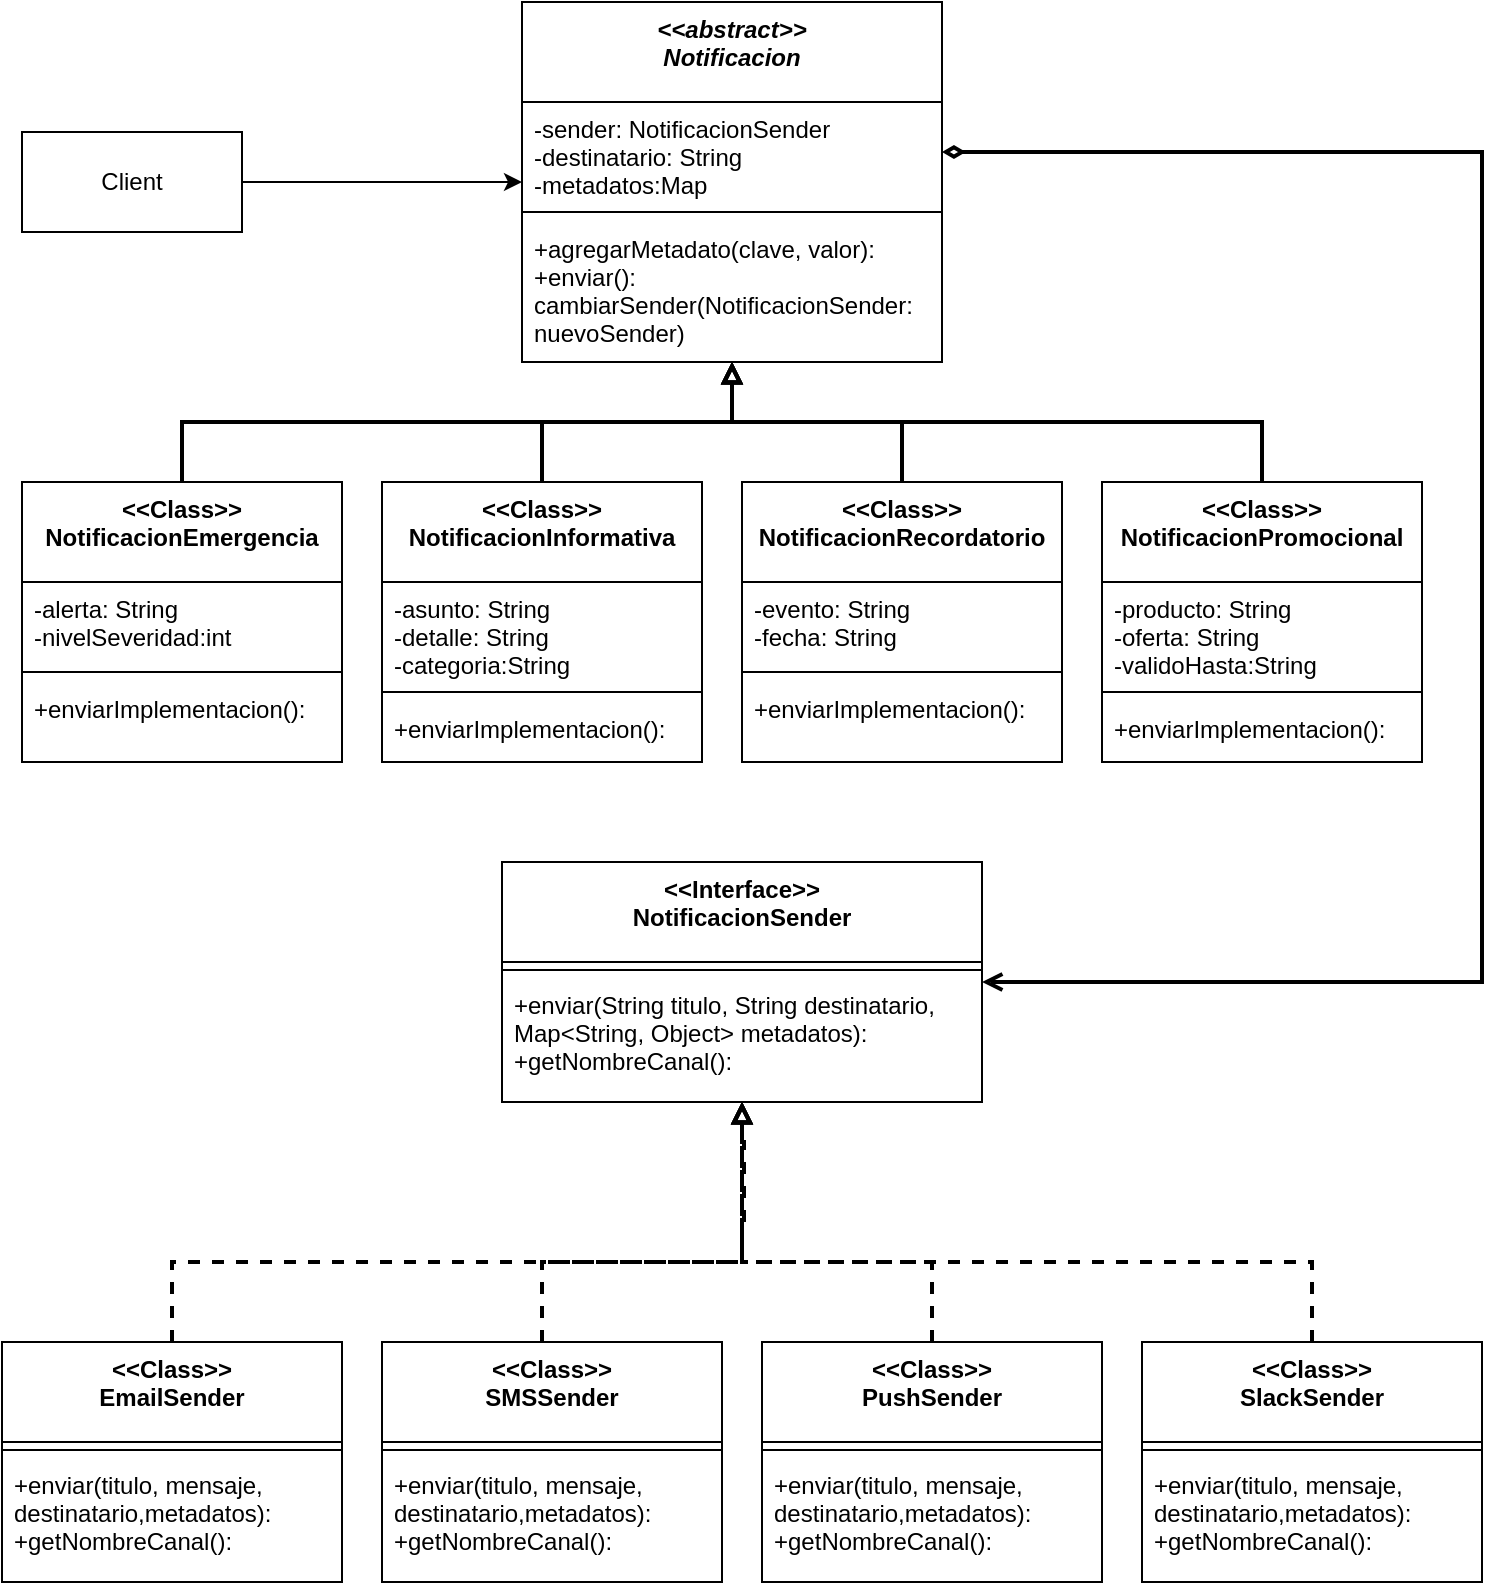 <mxfile version="26.2.14">
  <diagram name="Patron1" id="-QUyp3NRW04CJntgeqOS">
    <mxGraphModel dx="1724" dy="358" grid="1" gridSize="10" guides="1" tooltips="1" connect="1" arrows="1" fold="1" page="1" pageScale="1" pageWidth="827" pageHeight="1169" math="0" shadow="0">
      <root>
        <mxCell id="xHhiAaH-M5aRm_jPoFrB-0" />
        <mxCell id="xHhiAaH-M5aRm_jPoFrB-1" parent="xHhiAaH-M5aRm_jPoFrB-0" />
        <mxCell id="xHhiAaH-M5aRm_jPoFrB-14" value="&lt;&lt;abstract&gt;&gt;&#xa;Notificacion&#xa;" style="swimlane;fontStyle=3;align=center;verticalAlign=top;childLayout=stackLayout;horizontal=1;startSize=50;horizontalStack=0;resizeParent=1;resizeLast=0;collapsible=1;marginBottom=0;rounded=0;shadow=0;strokeWidth=1;" parent="xHhiAaH-M5aRm_jPoFrB-1" vertex="1">
          <mxGeometry x="-210" y="40" width="210" height="180" as="geometry">
            <mxRectangle x="550" y="140" width="160" height="26" as="alternateBounds" />
          </mxGeometry>
        </mxCell>
        <mxCell id="xHhiAaH-M5aRm_jPoFrB-15" value="-sender: NotificacionSender&#xa;-destinatario: String&#xa;-metadatos:Map" style="text;align=left;verticalAlign=top;spacingLeft=4;spacingRight=4;overflow=hidden;rotatable=0;points=[[0,0.5],[1,0.5]];portConstraint=eastwest;rounded=0;shadow=0;html=0;" parent="xHhiAaH-M5aRm_jPoFrB-14" vertex="1">
          <mxGeometry y="50" width="210" height="50" as="geometry" />
        </mxCell>
        <mxCell id="xHhiAaH-M5aRm_jPoFrB-17" value="" style="line;html=1;strokeWidth=1;align=left;verticalAlign=middle;spacingTop=-1;spacingLeft=3;spacingRight=3;rotatable=0;labelPosition=right;points=[];portConstraint=eastwest;" parent="xHhiAaH-M5aRm_jPoFrB-14" vertex="1">
          <mxGeometry y="100" width="210" height="10" as="geometry" />
        </mxCell>
        <mxCell id="xHhiAaH-M5aRm_jPoFrB-18" value="+agregarMetadato(clave, valor):&#xa;+enviar():&#xa;cambiarSender(NotificacionSender: &#xa;nuevoSender)" style="text;align=left;verticalAlign=top;spacingLeft=4;spacingRight=4;overflow=hidden;rotatable=0;points=[[0,0.5],[1,0.5]];portConstraint=eastwest;" parent="xHhiAaH-M5aRm_jPoFrB-14" vertex="1">
          <mxGeometry y="110" width="210" height="60" as="geometry" />
        </mxCell>
        <mxCell id="yhTaDA7iFlD8edd2L2kn-23" value="" style="group" parent="xHhiAaH-M5aRm_jPoFrB-1" connectable="0" vertex="1">
          <mxGeometry x="-470" y="470" width="740" height="360" as="geometry" />
        </mxCell>
        <mxCell id="yhTaDA7iFlD8edd2L2kn-0" value="&lt;&lt;Interface&gt;&gt;&#xa;NotificacionSender&#xa;" style="swimlane;fontStyle=1;align=center;verticalAlign=top;childLayout=stackLayout;horizontal=1;startSize=50;horizontalStack=0;resizeParent=1;resizeLast=0;collapsible=1;marginBottom=0;rounded=0;shadow=0;strokeWidth=1;" parent="yhTaDA7iFlD8edd2L2kn-23" vertex="1">
          <mxGeometry x="250" width="240" height="120" as="geometry">
            <mxRectangle x="550" y="140" width="160" height="26" as="alternateBounds" />
          </mxGeometry>
        </mxCell>
        <mxCell id="yhTaDA7iFlD8edd2L2kn-3" value="" style="line;html=1;strokeWidth=1;align=left;verticalAlign=middle;spacingTop=-1;spacingLeft=3;spacingRight=3;rotatable=0;labelPosition=right;points=[];portConstraint=eastwest;" parent="yhTaDA7iFlD8edd2L2kn-0" vertex="1">
          <mxGeometry y="50" width="240" height="8" as="geometry" />
        </mxCell>
        <mxCell id="yhTaDA7iFlD8edd2L2kn-4" value="+enviar(String titulo, String destinatario,&#xa;Map&lt;String, Object&gt; metadatos):&#xa;+getNombreCanal():" style="text;align=left;verticalAlign=top;spacingLeft=4;spacingRight=4;overflow=hidden;rotatable=0;points=[[0,0.5],[1,0.5]];portConstraint=eastwest;" parent="yhTaDA7iFlD8edd2L2kn-0" vertex="1">
          <mxGeometry y="58" width="240" height="52" as="geometry" />
        </mxCell>
        <mxCell id="yhTaDA7iFlD8edd2L2kn-18" style="edgeStyle=orthogonalEdgeStyle;rounded=0;orthogonalLoop=1;jettySize=auto;html=1;entryX=0.5;entryY=1;entryDx=0;entryDy=0;strokeWidth=2;endArrow=block;endFill=0;dashed=1;" parent="yhTaDA7iFlD8edd2L2kn-23" source="yhTaDA7iFlD8edd2L2kn-5" target="yhTaDA7iFlD8edd2L2kn-0" edge="1">
          <mxGeometry relative="1" as="geometry">
            <Array as="points">
              <mxPoint x="85" y="200" />
              <mxPoint x="370" y="200" />
            </Array>
          </mxGeometry>
        </mxCell>
        <mxCell id="yhTaDA7iFlD8edd2L2kn-5" value="&lt;&lt;Class&gt;&gt;&#xa;EmailSender&#xa;" style="swimlane;fontStyle=1;align=center;verticalAlign=top;childLayout=stackLayout;horizontal=1;startSize=50;horizontalStack=0;resizeParent=1;resizeLast=0;collapsible=1;marginBottom=0;rounded=0;shadow=0;strokeWidth=1;" parent="yhTaDA7iFlD8edd2L2kn-23" vertex="1">
          <mxGeometry y="240" width="170" height="120" as="geometry">
            <mxRectangle x="550" y="140" width="160" height="26" as="alternateBounds" />
          </mxGeometry>
        </mxCell>
        <mxCell id="yhTaDA7iFlD8edd2L2kn-6" value="" style="line;html=1;strokeWidth=1;align=left;verticalAlign=middle;spacingTop=-1;spacingLeft=3;spacingRight=3;rotatable=0;labelPosition=right;points=[];portConstraint=eastwest;" parent="yhTaDA7iFlD8edd2L2kn-5" vertex="1">
          <mxGeometry y="50" width="170" height="8" as="geometry" />
        </mxCell>
        <mxCell id="yhTaDA7iFlD8edd2L2kn-7" value="+enviar(titulo, mensaje, &#xa;destinatario,metadatos):&#xa;+getNombreCanal():" style="text;align=left;verticalAlign=top;spacingLeft=4;spacingRight=4;overflow=hidden;rotatable=0;points=[[0,0.5],[1,0.5]];portConstraint=eastwest;" parent="yhTaDA7iFlD8edd2L2kn-5" vertex="1">
          <mxGeometry y="58" width="170" height="62" as="geometry" />
        </mxCell>
        <mxCell id="yhTaDA7iFlD8edd2L2kn-22" style="rounded=0;orthogonalLoop=1;jettySize=auto;html=1;strokeWidth=2;endArrow=block;endFill=0;dashed=1;edgeStyle=elbowEdgeStyle;elbow=vertical;" parent="yhTaDA7iFlD8edd2L2kn-23" edge="1">
          <mxGeometry relative="1" as="geometry">
            <mxPoint x="370" y="120" as="targetPoint" />
            <mxPoint x="270" y="240" as="sourcePoint" />
            <Array as="points">
              <mxPoint x="320" y="200" />
            </Array>
          </mxGeometry>
        </mxCell>
        <mxCell id="yhTaDA7iFlD8edd2L2kn-8" value="&lt;&lt;Class&gt;&gt;&#xa;SMSSender" style="swimlane;fontStyle=1;align=center;verticalAlign=top;childLayout=stackLayout;horizontal=1;startSize=50;horizontalStack=0;resizeParent=1;resizeLast=0;collapsible=1;marginBottom=0;rounded=0;shadow=0;strokeWidth=1;" parent="yhTaDA7iFlD8edd2L2kn-23" vertex="1">
          <mxGeometry x="190" y="240" width="170" height="120" as="geometry">
            <mxRectangle x="550" y="140" width="160" height="26" as="alternateBounds" />
          </mxGeometry>
        </mxCell>
        <mxCell id="yhTaDA7iFlD8edd2L2kn-9" value="" style="line;html=1;strokeWidth=1;align=left;verticalAlign=middle;spacingTop=-1;spacingLeft=3;spacingRight=3;rotatable=0;labelPosition=right;points=[];portConstraint=eastwest;" parent="yhTaDA7iFlD8edd2L2kn-8" vertex="1">
          <mxGeometry y="50" width="170" height="8" as="geometry" />
        </mxCell>
        <mxCell id="yhTaDA7iFlD8edd2L2kn-10" value="+enviar(titulo, mensaje, &#xa;destinatario,metadatos):&#xa;+getNombreCanal():" style="text;align=left;verticalAlign=top;spacingLeft=4;spacingRight=4;overflow=hidden;rotatable=0;points=[[0,0.5],[1,0.5]];portConstraint=eastwest;" parent="yhTaDA7iFlD8edd2L2kn-8" vertex="1">
          <mxGeometry y="58" width="170" height="62" as="geometry" />
        </mxCell>
        <mxCell id="yhTaDA7iFlD8edd2L2kn-21" style="edgeStyle=orthogonalEdgeStyle;rounded=0;orthogonalLoop=1;jettySize=auto;html=1;endArrow=block;endFill=0;strokeWidth=2;dashed=1;" parent="yhTaDA7iFlD8edd2L2kn-23" source="yhTaDA7iFlD8edd2L2kn-11" edge="1">
          <mxGeometry relative="1" as="geometry">
            <mxPoint x="370" y="120" as="targetPoint" />
            <Array as="points">
              <mxPoint x="465" y="200" />
              <mxPoint x="370" y="200" />
              <mxPoint x="370" y="180" />
              <mxPoint x="371" y="180" />
              <mxPoint x="371" y="140" />
              <mxPoint x="370" y="140" />
            </Array>
          </mxGeometry>
        </mxCell>
        <mxCell id="yhTaDA7iFlD8edd2L2kn-11" value="&lt;&lt;Class&gt;&gt;&#xa;PushSender&#xa;" style="swimlane;fontStyle=1;align=center;verticalAlign=top;childLayout=stackLayout;horizontal=1;startSize=50;horizontalStack=0;resizeParent=1;resizeLast=0;collapsible=1;marginBottom=0;rounded=0;shadow=0;strokeWidth=1;" parent="yhTaDA7iFlD8edd2L2kn-23" vertex="1">
          <mxGeometry x="380" y="240" width="170" height="120" as="geometry">
            <mxRectangle x="550" y="140" width="160" height="26" as="alternateBounds" />
          </mxGeometry>
        </mxCell>
        <mxCell id="yhTaDA7iFlD8edd2L2kn-12" value="" style="line;html=1;strokeWidth=1;align=left;verticalAlign=middle;spacingTop=-1;spacingLeft=3;spacingRight=3;rotatable=0;labelPosition=right;points=[];portConstraint=eastwest;" parent="yhTaDA7iFlD8edd2L2kn-11" vertex="1">
          <mxGeometry y="50" width="170" height="8" as="geometry" />
        </mxCell>
        <mxCell id="yhTaDA7iFlD8edd2L2kn-13" value="+enviar(titulo, mensaje, &#xa;destinatario,metadatos):&#xa;+getNombreCanal():" style="text;align=left;verticalAlign=top;spacingLeft=4;spacingRight=4;overflow=hidden;rotatable=0;points=[[0,0.5],[1,0.5]];portConstraint=eastwest;" parent="yhTaDA7iFlD8edd2L2kn-11" vertex="1">
          <mxGeometry y="58" width="170" height="62" as="geometry" />
        </mxCell>
        <mxCell id="yhTaDA7iFlD8edd2L2kn-19" style="edgeStyle=orthogonalEdgeStyle;rounded=0;orthogonalLoop=1;jettySize=auto;html=1;entryX=0.5;entryY=1;entryDx=0;entryDy=0;strokeWidth=2;endArrow=block;endFill=0;dashed=1;" parent="yhTaDA7iFlD8edd2L2kn-23" source="yhTaDA7iFlD8edd2L2kn-14" target="yhTaDA7iFlD8edd2L2kn-0" edge="1">
          <mxGeometry relative="1" as="geometry">
            <Array as="points">
              <mxPoint x="655" y="200" />
              <mxPoint x="370" y="200" />
            </Array>
          </mxGeometry>
        </mxCell>
        <mxCell id="yhTaDA7iFlD8edd2L2kn-14" value="&lt;&lt;Class&gt;&gt;&#xa;SlackSender&#xa;" style="swimlane;fontStyle=1;align=center;verticalAlign=top;childLayout=stackLayout;horizontal=1;startSize=50;horizontalStack=0;resizeParent=1;resizeLast=0;collapsible=1;marginBottom=0;rounded=0;shadow=0;strokeWidth=1;" parent="yhTaDA7iFlD8edd2L2kn-23" vertex="1">
          <mxGeometry x="570" y="240" width="170" height="120" as="geometry">
            <mxRectangle x="550" y="140" width="160" height="26" as="alternateBounds" />
          </mxGeometry>
        </mxCell>
        <mxCell id="yhTaDA7iFlD8edd2L2kn-15" value="" style="line;html=1;strokeWidth=1;align=left;verticalAlign=middle;spacingTop=-1;spacingLeft=3;spacingRight=3;rotatable=0;labelPosition=right;points=[];portConstraint=eastwest;" parent="yhTaDA7iFlD8edd2L2kn-14" vertex="1">
          <mxGeometry y="50" width="170" height="8" as="geometry" />
        </mxCell>
        <mxCell id="yhTaDA7iFlD8edd2L2kn-16" value="+enviar(titulo, mensaje, &#xa;destinatario,metadatos):&#xa;+getNombreCanal():" style="text;align=left;verticalAlign=top;spacingLeft=4;spacingRight=4;overflow=hidden;rotatable=0;points=[[0,0.5],[1,0.5]];portConstraint=eastwest;" parent="yhTaDA7iFlD8edd2L2kn-14" vertex="1">
          <mxGeometry y="58" width="170" height="62" as="geometry" />
        </mxCell>
        <mxCell id="yhTaDA7iFlD8edd2L2kn-52" style="edgeStyle=orthogonalEdgeStyle;rounded=0;orthogonalLoop=1;jettySize=auto;html=1;entryX=0.5;entryY=1;entryDx=0;entryDy=0;endArrow=block;endFill=0;strokeWidth=2;" parent="xHhiAaH-M5aRm_jPoFrB-1" source="yhTaDA7iFlD8edd2L2kn-29" target="xHhiAaH-M5aRm_jPoFrB-14" edge="1">
          <mxGeometry relative="1" as="geometry">
            <Array as="points">
              <mxPoint x="-380" y="250" />
              <mxPoint x="-105" y="250" />
            </Array>
          </mxGeometry>
        </mxCell>
        <mxCell id="yhTaDA7iFlD8edd2L2kn-29" value="&lt;&lt;Class&gt;&gt;&#xa;NotificacionEmergencia&#xa;" style="swimlane;fontStyle=1;align=center;verticalAlign=top;childLayout=stackLayout;horizontal=1;startSize=50;horizontalStack=0;resizeParent=1;resizeLast=0;collapsible=1;marginBottom=0;rounded=0;shadow=0;strokeWidth=1;" parent="xHhiAaH-M5aRm_jPoFrB-1" vertex="1">
          <mxGeometry x="-460" y="280" width="160" height="140" as="geometry">
            <mxRectangle x="550" y="140" width="160" height="26" as="alternateBounds" />
          </mxGeometry>
        </mxCell>
        <mxCell id="yhTaDA7iFlD8edd2L2kn-30" value="-alerta: String&#xa;-nivelSeveridad:int" style="text;align=left;verticalAlign=top;spacingLeft=4;spacingRight=4;overflow=hidden;rotatable=0;points=[[0,0.5],[1,0.5]];portConstraint=eastwest;rounded=0;shadow=0;html=0;" parent="yhTaDA7iFlD8edd2L2kn-29" vertex="1">
          <mxGeometry y="50" width="160" height="40" as="geometry" />
        </mxCell>
        <mxCell id="yhTaDA7iFlD8edd2L2kn-31" value="" style="line;html=1;strokeWidth=1;align=left;verticalAlign=middle;spacingTop=-1;spacingLeft=3;spacingRight=3;rotatable=0;labelPosition=right;points=[];portConstraint=eastwest;" parent="yhTaDA7iFlD8edd2L2kn-29" vertex="1">
          <mxGeometry y="90" width="160" height="10" as="geometry" />
        </mxCell>
        <mxCell id="yhTaDA7iFlD8edd2L2kn-32" value="+enviarImplementacion():&#xa;" style="text;align=left;verticalAlign=top;spacingLeft=4;spacingRight=4;overflow=hidden;rotatable=0;points=[[0,0.5],[1,0.5]];portConstraint=eastwest;" parent="yhTaDA7iFlD8edd2L2kn-29" vertex="1">
          <mxGeometry y="100" width="160" height="40" as="geometry" />
        </mxCell>
        <mxCell id="yhTaDA7iFlD8edd2L2kn-49" style="edgeStyle=orthogonalEdgeStyle;rounded=0;orthogonalLoop=1;jettySize=auto;html=1;exitX=0.5;exitY=0;exitDx=0;exitDy=0;entryX=0.5;entryY=1;entryDx=0;entryDy=0;endArrow=block;endFill=0;strokeWidth=2;" parent="xHhiAaH-M5aRm_jPoFrB-1" source="yhTaDA7iFlD8edd2L2kn-37" target="xHhiAaH-M5aRm_jPoFrB-14" edge="1">
          <mxGeometry relative="1" as="geometry" />
        </mxCell>
        <mxCell id="yhTaDA7iFlD8edd2L2kn-37" value="&lt;&lt;Class&gt;&gt;&#xa;NotificacionInformativa&#xa;" style="swimlane;fontStyle=1;align=center;verticalAlign=top;childLayout=stackLayout;horizontal=1;startSize=50;horizontalStack=0;resizeParent=1;resizeLast=0;collapsible=1;marginBottom=0;rounded=0;shadow=0;strokeWidth=1;" parent="xHhiAaH-M5aRm_jPoFrB-1" vertex="1">
          <mxGeometry x="-280" y="280" width="160" height="140" as="geometry">
            <mxRectangle x="550" y="140" width="160" height="26" as="alternateBounds" />
          </mxGeometry>
        </mxCell>
        <mxCell id="yhTaDA7iFlD8edd2L2kn-38" value="-asunto: String&#xa;-detalle: String&#xa;-categoria:String" style="text;align=left;verticalAlign=top;spacingLeft=4;spacingRight=4;overflow=hidden;rotatable=0;points=[[0,0.5],[1,0.5]];portConstraint=eastwest;rounded=0;shadow=0;html=0;" parent="yhTaDA7iFlD8edd2L2kn-37" vertex="1">
          <mxGeometry y="50" width="160" height="50" as="geometry" />
        </mxCell>
        <mxCell id="yhTaDA7iFlD8edd2L2kn-39" value="" style="line;html=1;strokeWidth=1;align=left;verticalAlign=middle;spacingTop=-1;spacingLeft=3;spacingRight=3;rotatable=0;labelPosition=right;points=[];portConstraint=eastwest;" parent="yhTaDA7iFlD8edd2L2kn-37" vertex="1">
          <mxGeometry y="100" width="160" height="10" as="geometry" />
        </mxCell>
        <mxCell id="yhTaDA7iFlD8edd2L2kn-40" value="+enviarImplementacion():&#xa;" style="text;align=left;verticalAlign=top;spacingLeft=4;spacingRight=4;overflow=hidden;rotatable=0;points=[[0,0.5],[1,0.5]];portConstraint=eastwest;" parent="yhTaDA7iFlD8edd2L2kn-37" vertex="1">
          <mxGeometry y="110" width="160" height="30" as="geometry" />
        </mxCell>
        <mxCell id="yhTaDA7iFlD8edd2L2kn-50" style="edgeStyle=orthogonalEdgeStyle;rounded=0;orthogonalLoop=1;jettySize=auto;html=1;entryX=0.5;entryY=1;entryDx=0;entryDy=0;endArrow=block;endFill=0;strokeWidth=2;" parent="xHhiAaH-M5aRm_jPoFrB-1" source="yhTaDA7iFlD8edd2L2kn-41" target="xHhiAaH-M5aRm_jPoFrB-14" edge="1">
          <mxGeometry relative="1" as="geometry" />
        </mxCell>
        <mxCell id="yhTaDA7iFlD8edd2L2kn-41" value="&lt;&lt;Class&gt;&gt;&#xa;NotificacionRecordatorio&#xa;" style="swimlane;fontStyle=1;align=center;verticalAlign=top;childLayout=stackLayout;horizontal=1;startSize=50;horizontalStack=0;resizeParent=1;resizeLast=0;collapsible=1;marginBottom=0;rounded=0;shadow=0;strokeWidth=1;" parent="xHhiAaH-M5aRm_jPoFrB-1" vertex="1">
          <mxGeometry x="-100" y="280" width="160" height="140" as="geometry">
            <mxRectangle x="550" y="140" width="160" height="26" as="alternateBounds" />
          </mxGeometry>
        </mxCell>
        <mxCell id="yhTaDA7iFlD8edd2L2kn-42" value="-evento: String&#xa;-fecha: String&#xa;" style="text;align=left;verticalAlign=top;spacingLeft=4;spacingRight=4;overflow=hidden;rotatable=0;points=[[0,0.5],[1,0.5]];portConstraint=eastwest;rounded=0;shadow=0;html=0;" parent="yhTaDA7iFlD8edd2L2kn-41" vertex="1">
          <mxGeometry y="50" width="160" height="40" as="geometry" />
        </mxCell>
        <mxCell id="yhTaDA7iFlD8edd2L2kn-43" value="" style="line;html=1;strokeWidth=1;align=left;verticalAlign=middle;spacingTop=-1;spacingLeft=3;spacingRight=3;rotatable=0;labelPosition=right;points=[];portConstraint=eastwest;" parent="yhTaDA7iFlD8edd2L2kn-41" vertex="1">
          <mxGeometry y="90" width="160" height="10" as="geometry" />
        </mxCell>
        <mxCell id="yhTaDA7iFlD8edd2L2kn-44" value="+enviarImplementacion():&#xa;" style="text;align=left;verticalAlign=top;spacingLeft=4;spacingRight=4;overflow=hidden;rotatable=0;points=[[0,0.5],[1,0.5]];portConstraint=eastwest;" parent="yhTaDA7iFlD8edd2L2kn-41" vertex="1">
          <mxGeometry y="100" width="160" height="40" as="geometry" />
        </mxCell>
        <mxCell id="yhTaDA7iFlD8edd2L2kn-51" style="edgeStyle=orthogonalEdgeStyle;rounded=0;orthogonalLoop=1;jettySize=auto;html=1;entryX=0.5;entryY=1;entryDx=0;entryDy=0;endArrow=block;endFill=0;strokeWidth=2;" parent="xHhiAaH-M5aRm_jPoFrB-1" source="yhTaDA7iFlD8edd2L2kn-45" target="xHhiAaH-M5aRm_jPoFrB-14" edge="1">
          <mxGeometry relative="1" as="geometry">
            <Array as="points">
              <mxPoint x="160" y="250" />
              <mxPoint x="-105" y="250" />
            </Array>
          </mxGeometry>
        </mxCell>
        <mxCell id="yhTaDA7iFlD8edd2L2kn-45" value="&lt;&lt;Class&gt;&gt;&#xa;NotificacionPromocional&#xa;" style="swimlane;fontStyle=1;align=center;verticalAlign=top;childLayout=stackLayout;horizontal=1;startSize=50;horizontalStack=0;resizeParent=1;resizeLast=0;collapsible=1;marginBottom=0;rounded=0;shadow=0;strokeWidth=1;" parent="xHhiAaH-M5aRm_jPoFrB-1" vertex="1">
          <mxGeometry x="80" y="280" width="160" height="140" as="geometry">
            <mxRectangle x="550" y="140" width="160" height="26" as="alternateBounds" />
          </mxGeometry>
        </mxCell>
        <mxCell id="yhTaDA7iFlD8edd2L2kn-46" value="-producto: String&#xa;-oferta: String&#xa;-validoHasta:String&#xa;" style="text;align=left;verticalAlign=top;spacingLeft=4;spacingRight=4;overflow=hidden;rotatable=0;points=[[0,0.5],[1,0.5]];portConstraint=eastwest;rounded=0;shadow=0;html=0;" parent="yhTaDA7iFlD8edd2L2kn-45" vertex="1">
          <mxGeometry y="50" width="160" height="50" as="geometry" />
        </mxCell>
        <mxCell id="yhTaDA7iFlD8edd2L2kn-47" value="" style="line;html=1;strokeWidth=1;align=left;verticalAlign=middle;spacingTop=-1;spacingLeft=3;spacingRight=3;rotatable=0;labelPosition=right;points=[];portConstraint=eastwest;" parent="yhTaDA7iFlD8edd2L2kn-45" vertex="1">
          <mxGeometry y="100" width="160" height="10" as="geometry" />
        </mxCell>
        <mxCell id="yhTaDA7iFlD8edd2L2kn-48" value="+enviarImplementacion():&#xa;" style="text;align=left;verticalAlign=top;spacingLeft=4;spacingRight=4;overflow=hidden;rotatable=0;points=[[0,0.5],[1,0.5]];portConstraint=eastwest;" parent="yhTaDA7iFlD8edd2L2kn-45" vertex="1">
          <mxGeometry y="110" width="160" height="20" as="geometry" />
        </mxCell>
        <mxCell id="yhTaDA7iFlD8edd2L2kn-53" style="edgeStyle=orthogonalEdgeStyle;rounded=0;orthogonalLoop=1;jettySize=auto;html=1;startArrow=diamondThin;startFill=0;endArrow=open;endFill=0;strokeWidth=2;" parent="xHhiAaH-M5aRm_jPoFrB-1" source="xHhiAaH-M5aRm_jPoFrB-15" target="yhTaDA7iFlD8edd2L2kn-0" edge="1">
          <mxGeometry relative="1" as="geometry">
            <Array as="points">
              <mxPoint x="270" y="115" />
              <mxPoint x="270" y="530" />
            </Array>
          </mxGeometry>
        </mxCell>
        <mxCell id="yhTaDA7iFlD8edd2L2kn-56" style="edgeStyle=orthogonalEdgeStyle;rounded=0;orthogonalLoop=1;jettySize=auto;html=1;" parent="xHhiAaH-M5aRm_jPoFrB-1" source="yhTaDA7iFlD8edd2L2kn-54" target="xHhiAaH-M5aRm_jPoFrB-14" edge="1">
          <mxGeometry relative="1" as="geometry" />
        </mxCell>
        <mxCell id="yhTaDA7iFlD8edd2L2kn-54" value="Client" style="html=1;whiteSpace=wrap;" parent="xHhiAaH-M5aRm_jPoFrB-1" vertex="1">
          <mxGeometry x="-460" y="105" width="110" height="50" as="geometry" />
        </mxCell>
      </root>
    </mxGraphModel>
  </diagram>
</mxfile>
